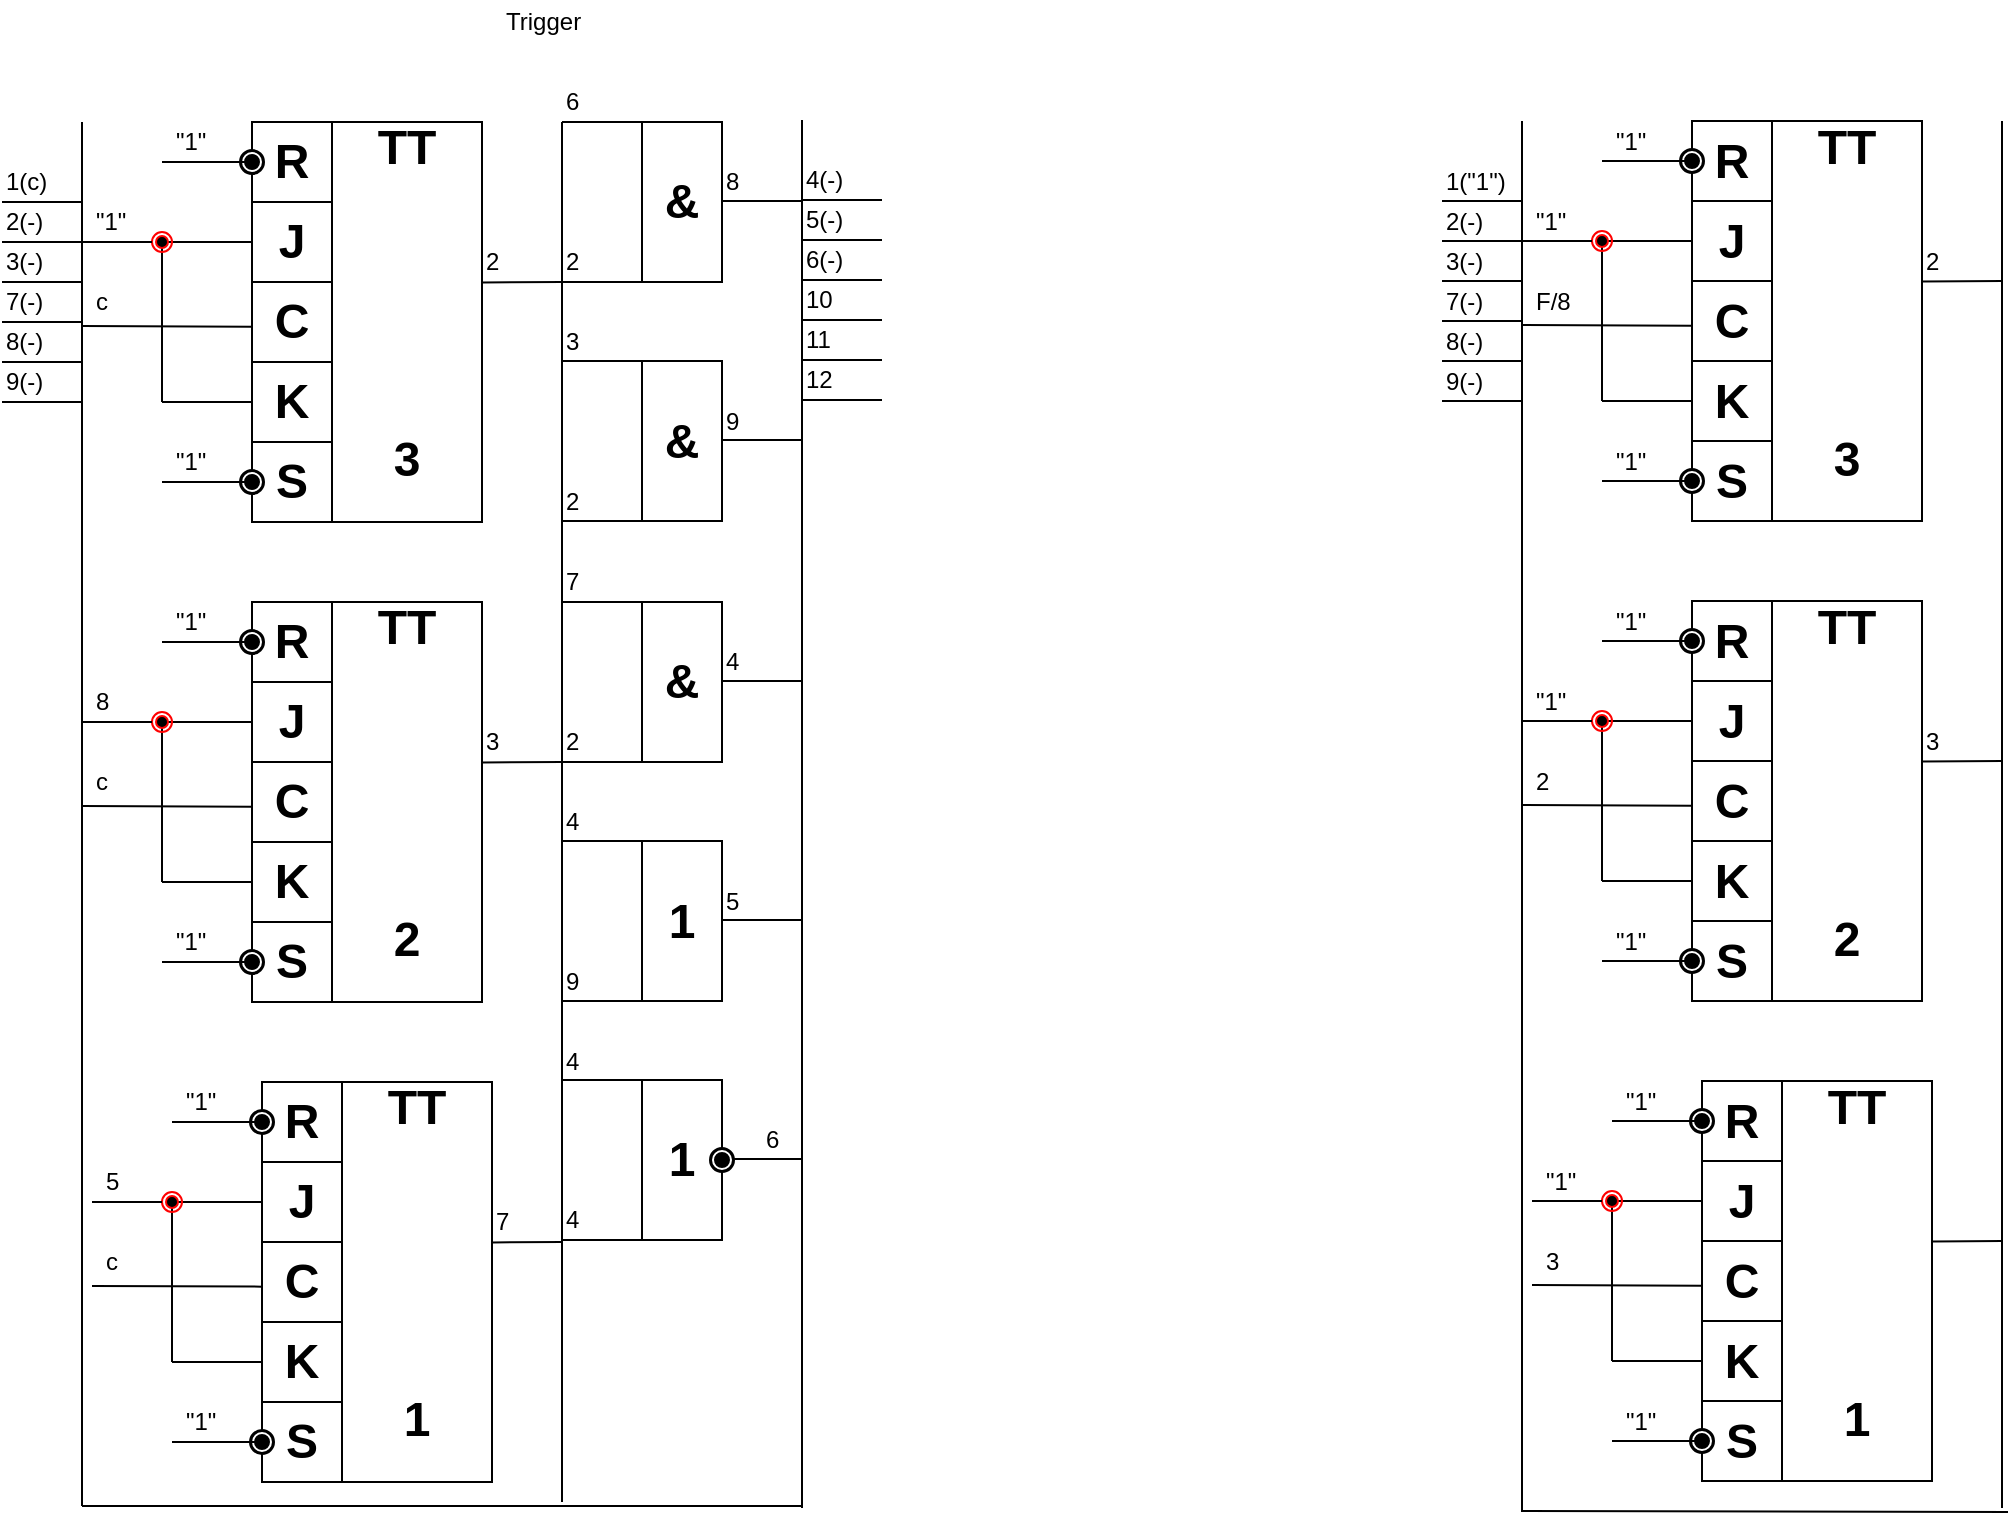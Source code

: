 <mxfile version="12.2.4" type="github" pages="1">
  <diagram name="Page-1" id="2a216829-ef6e-dabb-86c1-c78162f3ba2b">
    <mxGraphModel dx="1408" dy="1131" grid="0" gridSize="10" guides="1" tooltips="1" connect="1" arrows="1" fold="1" page="0" pageScale="1" pageWidth="850" pageHeight="1100" background="#ffffff" math="0" shadow="0">
      <root>
        <mxCell id="0"/>
        <mxCell id="1" parent="0"/>
        <mxCell id="k1dP0LPrzY52dlOJO-ra-1" value="" style="endArrow=none;html=1;" parent="1" edge="1">
          <mxGeometry width="50" height="50" relative="1" as="geometry">
            <mxPoint x="80" y="732" as="sourcePoint"/>
            <mxPoint x="80" y="40" as="targetPoint"/>
          </mxGeometry>
        </mxCell>
        <mxCell id="k1dP0LPrzY52dlOJO-ra-2" value="" style="endArrow=none;html=1;" parent="1" edge="1">
          <mxGeometry width="50" height="50" relative="1" as="geometry">
            <mxPoint x="80" y="732" as="sourcePoint"/>
            <mxPoint x="440" y="732" as="targetPoint"/>
          </mxGeometry>
        </mxCell>
        <mxCell id="k1dP0LPrzY52dlOJO-ra-4" value="" style="endArrow=none;html=1;" parent="1" edge="1">
          <mxGeometry width="50" height="50" relative="1" as="geometry">
            <mxPoint x="440" y="733" as="sourcePoint"/>
            <mxPoint x="440" y="39" as="targetPoint"/>
          </mxGeometry>
        </mxCell>
        <mxCell id="k1dP0LPrzY52dlOJO-ra-5" value="6" style="text;html=1;resizable=0;points=[];autosize=1;align=left;verticalAlign=top;spacingTop=-4;" parent="1" vertex="1">
          <mxGeometry x="320" y="20" width="20" height="20" as="geometry"/>
        </mxCell>
        <mxCell id="k1dP0LPrzY52dlOJO-ra-6" value="&lt;h1 style=&quot;line-height: 80%&quot;&gt;&amp;nbsp; &amp;nbsp; &amp;nbsp; TT&lt;/h1&gt;&lt;div&gt;&lt;br&gt;&lt;/div&gt;&lt;div&gt;&lt;br&gt;&lt;/div&gt;&lt;div&gt;&lt;br&gt;&lt;/div&gt;&lt;div&gt;&lt;br&gt;&lt;/div&gt;&lt;div&gt;&lt;br&gt;&lt;/div&gt;&lt;div&gt;&amp;nbsp;&lt;/div&gt;&lt;div&gt;&lt;br&gt;&lt;/div&gt;&lt;h1&gt;&amp;nbsp; &amp;nbsp; &amp;nbsp; 3&lt;/h1&gt;&lt;div&gt;&lt;br&gt;&lt;/div&gt;" style="rounded=0;whiteSpace=wrap;html=1;" parent="1" vertex="1">
          <mxGeometry x="165" y="40" width="115" height="200" as="geometry"/>
        </mxCell>
        <mxCell id="k1dP0LPrzY52dlOJO-ra-7" value="&lt;h1&gt;R&lt;/h1&gt;" style="rounded=0;whiteSpace=wrap;html=1;" parent="1" vertex="1">
          <mxGeometry x="165" y="40" width="40" height="40" as="geometry"/>
        </mxCell>
        <mxCell id="k1dP0LPrzY52dlOJO-ra-8" value="&lt;h1&gt;J&lt;/h1&gt;" style="rounded=0;whiteSpace=wrap;html=1;" parent="1" vertex="1">
          <mxGeometry x="165" y="80" width="40" height="40" as="geometry"/>
        </mxCell>
        <mxCell id="k1dP0LPrzY52dlOJO-ra-9" value="&lt;h1&gt;C&lt;/h1&gt;" style="rounded=0;whiteSpace=wrap;html=1;" parent="1" vertex="1">
          <mxGeometry x="165" y="120" width="40" height="40" as="geometry"/>
        </mxCell>
        <mxCell id="k1dP0LPrzY52dlOJO-ra-10" value="&lt;h1&gt;K&lt;/h1&gt;" style="rounded=0;whiteSpace=wrap;html=1;" parent="1" vertex="1">
          <mxGeometry x="165" y="160" width="40" height="40" as="geometry"/>
        </mxCell>
        <mxCell id="k1dP0LPrzY52dlOJO-ra-11" value="&lt;h1&gt;S&lt;/h1&gt;" style="rounded=0;whiteSpace=wrap;html=1;" parent="1" vertex="1">
          <mxGeometry x="165" y="200" width="40" height="40" as="geometry"/>
        </mxCell>
        <mxCell id="k1dP0LPrzY52dlOJO-ra-12" value="" style="endArrow=none;html=1;entryX=0;entryY=0.5;entryDx=0;entryDy=0;" parent="1" source="WL3TQ0erAcFO7EWSoYhy-1" target="k1dP0LPrzY52dlOJO-ra-8" edge="1">
          <mxGeometry width="50" height="50" relative="1" as="geometry">
            <mxPoint x="80" y="100" as="sourcePoint"/>
            <mxPoint x="120" y="100" as="targetPoint"/>
            <Array as="points">
              <mxPoint x="120" y="100"/>
            </Array>
          </mxGeometry>
        </mxCell>
        <mxCell id="k1dP0LPrzY52dlOJO-ra-13" value="" style="shape=mxgraph.bpmn.shape;html=1;verticalLabelPosition=bottom;labelBackgroundColor=#ffffff;verticalAlign=top;align=center;perimeter=ellipsePerimeter;outlineConnect=0;outline=end;symbol=terminate;" parent="1" vertex="1">
          <mxGeometry x="160" y="55" width="10" height="10" as="geometry"/>
        </mxCell>
        <mxCell id="k1dP0LPrzY52dlOJO-ra-14" value="" style="shape=mxgraph.bpmn.shape;html=1;verticalLabelPosition=bottom;labelBackgroundColor=#ffffff;verticalAlign=top;align=center;perimeter=ellipsePerimeter;outlineConnect=0;outline=end;symbol=terminate;" parent="1" vertex="1">
          <mxGeometry x="160" y="215" width="10" height="10" as="geometry"/>
        </mxCell>
        <mxCell id="k1dP0LPrzY52dlOJO-ra-16" value="" style="endArrow=none;html=1;" parent="1" edge="1">
          <mxGeometry width="50" height="50" relative="1" as="geometry">
            <mxPoint x="120" y="180" as="sourcePoint"/>
            <mxPoint x="120" y="100" as="targetPoint"/>
          </mxGeometry>
        </mxCell>
        <mxCell id="k1dP0LPrzY52dlOJO-ra-17" value="" style="endArrow=none;html=1;entryX=0;entryY=0.5;entryDx=0;entryDy=0;" parent="1" target="k1dP0LPrzY52dlOJO-ra-10" edge="1">
          <mxGeometry width="50" height="50" relative="1" as="geometry">
            <mxPoint x="120" y="180" as="sourcePoint"/>
            <mxPoint x="120" y="100" as="targetPoint"/>
          </mxGeometry>
        </mxCell>
        <mxCell id="k1dP0LPrzY52dlOJO-ra-18" value="" style="endArrow=none;html=1;entryX=0;entryY=0.5;entryDx=0;entryDy=0;" parent="1" edge="1">
          <mxGeometry width="50" height="50" relative="1" as="geometry">
            <mxPoint x="120" y="220" as="sourcePoint"/>
            <mxPoint x="165" y="220" as="targetPoint"/>
          </mxGeometry>
        </mxCell>
        <mxCell id="k1dP0LPrzY52dlOJO-ra-19" value="&quot;1&quot;" style="text;html=1;resizable=0;points=[];autosize=1;align=left;verticalAlign=top;spacingTop=-4;" parent="1" vertex="1">
          <mxGeometry x="125" y="200" width="30" height="20" as="geometry"/>
        </mxCell>
        <mxCell id="k1dP0LPrzY52dlOJO-ra-20" value="" style="endArrow=none;html=1;entryX=0;entryY=0.5;entryDx=0;entryDy=0;" parent="1" edge="1">
          <mxGeometry width="50" height="50" relative="1" as="geometry">
            <mxPoint x="120" y="60" as="sourcePoint"/>
            <mxPoint x="165" y="60" as="targetPoint"/>
          </mxGeometry>
        </mxCell>
        <mxCell id="k1dP0LPrzY52dlOJO-ra-21" value="&quot;1&quot;" style="text;html=1;resizable=0;points=[];autosize=1;align=left;verticalAlign=top;spacingTop=-4;" parent="1" vertex="1">
          <mxGeometry x="125" y="40" width="30" height="20" as="geometry"/>
        </mxCell>
        <mxCell id="k1dP0LPrzY52dlOJO-ra-22" value="&quot;1&quot;" style="text;html=1;resizable=0;points=[];autosize=1;align=left;verticalAlign=top;spacingTop=-4;" parent="1" vertex="1">
          <mxGeometry x="85" y="80" width="30" height="20" as="geometry"/>
        </mxCell>
        <mxCell id="k1dP0LPrzY52dlOJO-ra-23" value="" style="endArrow=none;html=1;" parent="1" edge="1">
          <mxGeometry width="50" height="50" relative="1" as="geometry">
            <mxPoint x="40" y="80" as="sourcePoint"/>
            <mxPoint x="80" y="80" as="targetPoint"/>
          </mxGeometry>
        </mxCell>
        <mxCell id="k1dP0LPrzY52dlOJO-ra-24" value="" style="endArrow=none;html=1;" parent="1" edge="1">
          <mxGeometry width="50" height="50" relative="1" as="geometry">
            <mxPoint x="40" y="100" as="sourcePoint"/>
            <mxPoint x="80" y="100" as="targetPoint"/>
          </mxGeometry>
        </mxCell>
        <mxCell id="k1dP0LPrzY52dlOJO-ra-25" value="" style="endArrow=none;html=1;" parent="1" edge="1">
          <mxGeometry width="50" height="50" relative="1" as="geometry">
            <mxPoint x="40" y="120" as="sourcePoint"/>
            <mxPoint x="80" y="120" as="targetPoint"/>
          </mxGeometry>
        </mxCell>
        <mxCell id="k1dP0LPrzY52dlOJO-ra-26" value="" style="endArrow=none;html=1;" parent="1" edge="1">
          <mxGeometry width="50" height="50" relative="1" as="geometry">
            <mxPoint x="40" y="140" as="sourcePoint"/>
            <mxPoint x="80" y="140" as="targetPoint"/>
          </mxGeometry>
        </mxCell>
        <mxCell id="k1dP0LPrzY52dlOJO-ra-27" value="" style="endArrow=none;html=1;" parent="1" edge="1">
          <mxGeometry width="50" height="50" relative="1" as="geometry">
            <mxPoint x="40" y="160" as="sourcePoint"/>
            <mxPoint x="80" y="160" as="targetPoint"/>
          </mxGeometry>
        </mxCell>
        <mxCell id="k1dP0LPrzY52dlOJO-ra-28" value="" style="endArrow=none;html=1;" parent="1" edge="1">
          <mxGeometry width="50" height="50" relative="1" as="geometry">
            <mxPoint x="40" y="180.0" as="sourcePoint"/>
            <mxPoint x="80" y="180.0" as="targetPoint"/>
          </mxGeometry>
        </mxCell>
        <mxCell id="k1dP0LPrzY52dlOJO-ra-29" value="1(c)" style="text;html=1;resizable=0;points=[];autosize=1;align=left;verticalAlign=top;spacingTop=-4;" parent="1" vertex="1">
          <mxGeometry x="40" y="60" width="40" height="20" as="geometry"/>
        </mxCell>
        <mxCell id="k1dP0LPrzY52dlOJO-ra-30" value="2(-)" style="text;html=1;resizable=0;points=[];autosize=1;align=left;verticalAlign=top;spacingTop=-4;" parent="1" vertex="1">
          <mxGeometry x="40" y="80" width="30" height="20" as="geometry"/>
        </mxCell>
        <mxCell id="k1dP0LPrzY52dlOJO-ra-31" value="3(-)" style="text;html=1;resizable=0;points=[];autosize=1;align=left;verticalAlign=top;spacingTop=-4;" parent="1" vertex="1">
          <mxGeometry x="40" y="100" width="30" height="20" as="geometry"/>
        </mxCell>
        <mxCell id="k1dP0LPrzY52dlOJO-ra-32" value="7(-)" style="text;html=1;resizable=0;points=[];autosize=1;align=left;verticalAlign=top;spacingTop=-4;" parent="1" vertex="1">
          <mxGeometry x="40" y="120" width="30" height="20" as="geometry"/>
        </mxCell>
        <mxCell id="k1dP0LPrzY52dlOJO-ra-33" value="8(-)" style="text;html=1;resizable=0;points=[];autosize=1;align=left;verticalAlign=top;spacingTop=-4;" parent="1" vertex="1">
          <mxGeometry x="40" y="140" width="30" height="20" as="geometry"/>
        </mxCell>
        <mxCell id="k1dP0LPrzY52dlOJO-ra-35" value="9(-)" style="text;html=1;resizable=0;points=[];autosize=1;align=left;verticalAlign=top;spacingTop=-4;" parent="1" vertex="1">
          <mxGeometry x="40" y="160" width="30" height="20" as="geometry"/>
        </mxCell>
        <mxCell id="k1dP0LPrzY52dlOJO-ra-36" value="" style="endArrow=none;html=1;" parent="1" edge="1">
          <mxGeometry width="50" height="50" relative="1" as="geometry">
            <mxPoint x="440" y="79" as="sourcePoint"/>
            <mxPoint x="480" y="79" as="targetPoint"/>
          </mxGeometry>
        </mxCell>
        <mxCell id="k1dP0LPrzY52dlOJO-ra-37" value="" style="endArrow=none;html=1;" parent="1" edge="1">
          <mxGeometry width="50" height="50" relative="1" as="geometry">
            <mxPoint x="440" y="99" as="sourcePoint"/>
            <mxPoint x="480" y="99" as="targetPoint"/>
          </mxGeometry>
        </mxCell>
        <mxCell id="k1dP0LPrzY52dlOJO-ra-38" value="" style="endArrow=none;html=1;" parent="1" edge="1">
          <mxGeometry width="50" height="50" relative="1" as="geometry">
            <mxPoint x="440" y="119" as="sourcePoint"/>
            <mxPoint x="480" y="119" as="targetPoint"/>
          </mxGeometry>
        </mxCell>
        <mxCell id="k1dP0LPrzY52dlOJO-ra-39" value="" style="endArrow=none;html=1;" parent="1" edge="1">
          <mxGeometry width="50" height="50" relative="1" as="geometry">
            <mxPoint x="440" y="139" as="sourcePoint"/>
            <mxPoint x="480" y="139" as="targetPoint"/>
          </mxGeometry>
        </mxCell>
        <mxCell id="k1dP0LPrzY52dlOJO-ra-40" value="" style="endArrow=none;html=1;" parent="1" edge="1">
          <mxGeometry width="50" height="50" relative="1" as="geometry">
            <mxPoint x="440" y="159" as="sourcePoint"/>
            <mxPoint x="480" y="159" as="targetPoint"/>
          </mxGeometry>
        </mxCell>
        <mxCell id="k1dP0LPrzY52dlOJO-ra-41" value="" style="endArrow=none;html=1;" parent="1" edge="1">
          <mxGeometry width="50" height="50" relative="1" as="geometry">
            <mxPoint x="440" y="179" as="sourcePoint"/>
            <mxPoint x="480" y="179" as="targetPoint"/>
          </mxGeometry>
        </mxCell>
        <mxCell id="k1dP0LPrzY52dlOJO-ra-42" value="4(-)" style="text;html=1;resizable=0;points=[];autosize=1;align=left;verticalAlign=top;spacingTop=-4;" parent="1" vertex="1">
          <mxGeometry x="440" y="59" width="30" height="20" as="geometry"/>
        </mxCell>
        <mxCell id="k1dP0LPrzY52dlOJO-ra-43" value="5(-)" style="text;html=1;resizable=0;points=[];autosize=1;align=left;verticalAlign=top;spacingTop=-4;" parent="1" vertex="1">
          <mxGeometry x="440" y="79" width="30" height="20" as="geometry"/>
        </mxCell>
        <mxCell id="k1dP0LPrzY52dlOJO-ra-44" value="6(-)" style="text;html=1;resizable=0;points=[];autosize=1;align=left;verticalAlign=top;spacingTop=-4;" parent="1" vertex="1">
          <mxGeometry x="440" y="99" width="30" height="20" as="geometry"/>
        </mxCell>
        <mxCell id="k1dP0LPrzY52dlOJO-ra-45" value="10" style="text;html=1;resizable=0;points=[];autosize=1;align=left;verticalAlign=top;spacingTop=-4;" parent="1" vertex="1">
          <mxGeometry x="440" y="119" width="30" height="20" as="geometry"/>
        </mxCell>
        <mxCell id="k1dP0LPrzY52dlOJO-ra-46" value="11" style="text;html=1;resizable=0;points=[];autosize=1;align=left;verticalAlign=top;spacingTop=-4;" parent="1" vertex="1">
          <mxGeometry x="440" y="139" width="30" height="20" as="geometry"/>
        </mxCell>
        <mxCell id="k1dP0LPrzY52dlOJO-ra-47" value="12" style="text;html=1;resizable=0;points=[];autosize=1;align=left;verticalAlign=top;spacingTop=-4;" parent="1" vertex="1">
          <mxGeometry x="440" y="159" width="30" height="20" as="geometry"/>
        </mxCell>
        <mxCell id="WL3TQ0erAcFO7EWSoYhy-1" value="" style="ellipse;html=1;shape=endState;fillColor=#000000;strokeColor=#ff0000;" parent="1" vertex="1">
          <mxGeometry x="115" y="95" width="10" height="10" as="geometry"/>
        </mxCell>
        <mxCell id="WL3TQ0erAcFO7EWSoYhy-2" value="" style="endArrow=none;html=1;entryX=0;entryY=0.5;entryDx=0;entryDy=0;" parent="1" target="WL3TQ0erAcFO7EWSoYhy-1" edge="1">
          <mxGeometry width="50" height="50" relative="1" as="geometry">
            <mxPoint x="80.0" y="100" as="sourcePoint"/>
            <mxPoint x="165" y="100" as="targetPoint"/>
            <Array as="points"/>
          </mxGeometry>
        </mxCell>
        <mxCell id="WL3TQ0erAcFO7EWSoYhy-3" value="" style="endArrow=none;html=1;entryX=0.002;entryY=0.558;entryDx=0;entryDy=0;entryPerimeter=0;" parent="1" target="k1dP0LPrzY52dlOJO-ra-9" edge="1">
          <mxGeometry width="50" height="50" relative="1" as="geometry">
            <mxPoint x="80" y="142" as="sourcePoint"/>
            <mxPoint x="150" y="110" as="targetPoint"/>
          </mxGeometry>
        </mxCell>
        <mxCell id="WL3TQ0erAcFO7EWSoYhy-4" value="c" style="text;html=1;resizable=0;points=[];autosize=1;align=left;verticalAlign=top;spacingTop=-4;" parent="1" vertex="1">
          <mxGeometry x="85" y="120" width="20" height="20" as="geometry"/>
        </mxCell>
        <mxCell id="WL3TQ0erAcFO7EWSoYhy-6" value="" style="endArrow=none;html=1;exitX=1.001;exitY=0.401;exitDx=0;exitDy=0;exitPerimeter=0;" parent="1" source="k1dP0LPrzY52dlOJO-ra-6" edge="1">
          <mxGeometry width="50" height="50" relative="1" as="geometry">
            <mxPoint x="280" y="160" as="sourcePoint"/>
            <mxPoint x="320" y="120" as="targetPoint"/>
          </mxGeometry>
        </mxCell>
        <mxCell id="WL3TQ0erAcFO7EWSoYhy-7" value="2" style="text;html=1;resizable=0;points=[];autosize=1;align=left;verticalAlign=top;spacingTop=-4;" parent="1" vertex="1">
          <mxGeometry x="280" y="100" width="20" height="20" as="geometry"/>
        </mxCell>
        <mxCell id="WL3TQ0erAcFO7EWSoYhy-8" value="" style="endArrow=none;html=1;" parent="1" edge="1">
          <mxGeometry width="50" height="50" relative="1" as="geometry">
            <mxPoint x="320" y="730" as="sourcePoint"/>
            <mxPoint x="320" y="40" as="targetPoint"/>
          </mxGeometry>
        </mxCell>
        <mxCell id="WL3TQ0erAcFO7EWSoYhy-9" value="&lt;h1 style=&quot;line-height: 80%&quot;&gt;&amp;nbsp; &amp;nbsp; &amp;nbsp; TT&lt;/h1&gt;&lt;div&gt;&lt;br&gt;&lt;/div&gt;&lt;div&gt;&lt;br&gt;&lt;/div&gt;&lt;div&gt;&lt;br&gt;&lt;/div&gt;&lt;div&gt;&lt;br&gt;&lt;/div&gt;&lt;div&gt;&lt;br&gt;&lt;/div&gt;&lt;div&gt;&lt;br&gt;&lt;/div&gt;&lt;div&gt;&lt;br&gt;&lt;/div&gt;&lt;h1&gt;&amp;nbsp; &amp;nbsp; &amp;nbsp; 2&lt;/h1&gt;&lt;div&gt;&lt;br&gt;&lt;/div&gt;" style="rounded=0;whiteSpace=wrap;html=1;" parent="1" vertex="1">
          <mxGeometry x="165" y="280" width="115" height="200" as="geometry"/>
        </mxCell>
        <mxCell id="WL3TQ0erAcFO7EWSoYhy-10" value="&lt;h1&gt;R&lt;/h1&gt;" style="rounded=0;whiteSpace=wrap;html=1;" parent="1" vertex="1">
          <mxGeometry x="165" y="280" width="40" height="40" as="geometry"/>
        </mxCell>
        <mxCell id="WL3TQ0erAcFO7EWSoYhy-11" value="&lt;h1&gt;J&lt;/h1&gt;" style="rounded=0;whiteSpace=wrap;html=1;" parent="1" vertex="1">
          <mxGeometry x="165" y="320" width="40" height="40" as="geometry"/>
        </mxCell>
        <mxCell id="WL3TQ0erAcFO7EWSoYhy-12" value="&lt;h1&gt;C&lt;/h1&gt;" style="rounded=0;whiteSpace=wrap;html=1;" parent="1" vertex="1">
          <mxGeometry x="165" y="360" width="40" height="40" as="geometry"/>
        </mxCell>
        <mxCell id="WL3TQ0erAcFO7EWSoYhy-13" value="&lt;h1&gt;K&lt;/h1&gt;" style="rounded=0;whiteSpace=wrap;html=1;" parent="1" vertex="1">
          <mxGeometry x="165" y="400" width="40" height="40" as="geometry"/>
        </mxCell>
        <mxCell id="WL3TQ0erAcFO7EWSoYhy-14" value="&lt;h1&gt;S&lt;/h1&gt;" style="rounded=0;whiteSpace=wrap;html=1;" parent="1" vertex="1">
          <mxGeometry x="165" y="440" width="40" height="40" as="geometry"/>
        </mxCell>
        <mxCell id="WL3TQ0erAcFO7EWSoYhy-15" value="" style="endArrow=none;html=1;entryX=0;entryY=0.5;entryDx=0;entryDy=0;" parent="1" source="WL3TQ0erAcFO7EWSoYhy-25" target="WL3TQ0erAcFO7EWSoYhy-11" edge="1">
          <mxGeometry width="50" height="50" relative="1" as="geometry">
            <mxPoint x="80" y="340" as="sourcePoint"/>
            <mxPoint x="120" y="340" as="targetPoint"/>
            <Array as="points">
              <mxPoint x="120" y="340"/>
            </Array>
          </mxGeometry>
        </mxCell>
        <mxCell id="WL3TQ0erAcFO7EWSoYhy-16" value="" style="shape=mxgraph.bpmn.shape;html=1;verticalLabelPosition=bottom;labelBackgroundColor=#ffffff;verticalAlign=top;align=center;perimeter=ellipsePerimeter;outlineConnect=0;outline=end;symbol=terminate;" parent="1" vertex="1">
          <mxGeometry x="160" y="295" width="10" height="10" as="geometry"/>
        </mxCell>
        <mxCell id="WL3TQ0erAcFO7EWSoYhy-17" value="" style="shape=mxgraph.bpmn.shape;html=1;verticalLabelPosition=bottom;labelBackgroundColor=#ffffff;verticalAlign=top;align=center;perimeter=ellipsePerimeter;outlineConnect=0;outline=end;symbol=terminate;" parent="1" vertex="1">
          <mxGeometry x="160" y="455" width="10" height="10" as="geometry"/>
        </mxCell>
        <mxCell id="WL3TQ0erAcFO7EWSoYhy-18" value="" style="endArrow=none;html=1;" parent="1" edge="1">
          <mxGeometry width="50" height="50" relative="1" as="geometry">
            <mxPoint x="120" y="420" as="sourcePoint"/>
            <mxPoint x="120" y="340" as="targetPoint"/>
          </mxGeometry>
        </mxCell>
        <mxCell id="WL3TQ0erAcFO7EWSoYhy-19" value="" style="endArrow=none;html=1;entryX=0;entryY=0.5;entryDx=0;entryDy=0;" parent="1" target="WL3TQ0erAcFO7EWSoYhy-13" edge="1">
          <mxGeometry width="50" height="50" relative="1" as="geometry">
            <mxPoint x="120" y="420" as="sourcePoint"/>
            <mxPoint x="120" y="340" as="targetPoint"/>
          </mxGeometry>
        </mxCell>
        <mxCell id="WL3TQ0erAcFO7EWSoYhy-20" value="" style="endArrow=none;html=1;entryX=0;entryY=0.5;entryDx=0;entryDy=0;" parent="1" edge="1">
          <mxGeometry width="50" height="50" relative="1" as="geometry">
            <mxPoint x="120" y="460" as="sourcePoint"/>
            <mxPoint x="165" y="460" as="targetPoint"/>
          </mxGeometry>
        </mxCell>
        <mxCell id="WL3TQ0erAcFO7EWSoYhy-21" value="&quot;1&quot;" style="text;html=1;resizable=0;points=[];autosize=1;align=left;verticalAlign=top;spacingTop=-4;" parent="1" vertex="1">
          <mxGeometry x="125" y="440" width="30" height="20" as="geometry"/>
        </mxCell>
        <mxCell id="WL3TQ0erAcFO7EWSoYhy-22" value="" style="endArrow=none;html=1;entryX=0;entryY=0.5;entryDx=0;entryDy=0;" parent="1" edge="1">
          <mxGeometry width="50" height="50" relative="1" as="geometry">
            <mxPoint x="120" y="300" as="sourcePoint"/>
            <mxPoint x="165" y="300" as="targetPoint"/>
          </mxGeometry>
        </mxCell>
        <mxCell id="WL3TQ0erAcFO7EWSoYhy-23" value="&quot;1&quot;" style="text;html=1;resizable=0;points=[];autosize=1;align=left;verticalAlign=top;spacingTop=-4;" parent="1" vertex="1">
          <mxGeometry x="125" y="280" width="30" height="20" as="geometry"/>
        </mxCell>
        <mxCell id="WL3TQ0erAcFO7EWSoYhy-24" value="8" style="text;html=1;resizable=0;points=[];autosize=1;align=left;verticalAlign=top;spacingTop=-4;" parent="1" vertex="1">
          <mxGeometry x="85" y="320" width="20" height="20" as="geometry"/>
        </mxCell>
        <mxCell id="WL3TQ0erAcFO7EWSoYhy-25" value="" style="ellipse;html=1;shape=endState;fillColor=#000000;strokeColor=#ff0000;" parent="1" vertex="1">
          <mxGeometry x="115" y="335" width="10" height="10" as="geometry"/>
        </mxCell>
        <mxCell id="WL3TQ0erAcFO7EWSoYhy-26" value="" style="endArrow=none;html=1;entryX=0;entryY=0.5;entryDx=0;entryDy=0;" parent="1" target="WL3TQ0erAcFO7EWSoYhy-25" edge="1">
          <mxGeometry width="50" height="50" relative="1" as="geometry">
            <mxPoint x="80" y="340" as="sourcePoint"/>
            <mxPoint x="165" y="340" as="targetPoint"/>
            <Array as="points"/>
          </mxGeometry>
        </mxCell>
        <mxCell id="WL3TQ0erAcFO7EWSoYhy-27" value="" style="endArrow=none;html=1;entryX=0.002;entryY=0.558;entryDx=0;entryDy=0;entryPerimeter=0;" parent="1" target="WL3TQ0erAcFO7EWSoYhy-12" edge="1">
          <mxGeometry width="50" height="50" relative="1" as="geometry">
            <mxPoint x="80" y="382" as="sourcePoint"/>
            <mxPoint x="150" y="350" as="targetPoint"/>
          </mxGeometry>
        </mxCell>
        <mxCell id="WL3TQ0erAcFO7EWSoYhy-28" value="c" style="text;html=1;resizable=0;points=[];autosize=1;align=left;verticalAlign=top;spacingTop=-4;" parent="1" vertex="1">
          <mxGeometry x="85" y="360" width="20" height="20" as="geometry"/>
        </mxCell>
        <mxCell id="WL3TQ0erAcFO7EWSoYhy-29" value="" style="endArrow=none;html=1;exitX=1.001;exitY=0.401;exitDx=0;exitDy=0;exitPerimeter=0;" parent="1" source="WL3TQ0erAcFO7EWSoYhy-9" edge="1">
          <mxGeometry width="50" height="50" relative="1" as="geometry">
            <mxPoint x="280" y="400" as="sourcePoint"/>
            <mxPoint x="320" y="360" as="targetPoint"/>
          </mxGeometry>
        </mxCell>
        <mxCell id="WL3TQ0erAcFO7EWSoYhy-30" value="3" style="text;html=1;resizable=0;points=[];autosize=1;align=left;verticalAlign=top;spacingTop=-4;" parent="1" vertex="1">
          <mxGeometry x="280" y="340" width="20" height="20" as="geometry"/>
        </mxCell>
        <mxCell id="WL3TQ0erAcFO7EWSoYhy-31" value="&lt;h1 style=&quot;line-height: 80%&quot;&gt;&amp;nbsp; &amp;nbsp; &amp;nbsp; TT&lt;/h1&gt;&lt;div&gt;&lt;br&gt;&lt;/div&gt;&lt;div&gt;&lt;br&gt;&lt;/div&gt;&lt;div&gt;&lt;br&gt;&lt;/div&gt;&lt;div&gt;&lt;br&gt;&lt;/div&gt;&lt;div&gt;&lt;br&gt;&lt;/div&gt;&lt;div&gt;&lt;br&gt;&lt;/div&gt;&lt;div&gt;&lt;br&gt;&lt;/div&gt;&lt;h1&gt;&amp;nbsp; &amp;nbsp; &amp;nbsp; 1&lt;/h1&gt;&lt;div&gt;&lt;br&gt;&lt;/div&gt;" style="rounded=0;whiteSpace=wrap;html=1;" parent="1" vertex="1">
          <mxGeometry x="170" y="520" width="115" height="200" as="geometry"/>
        </mxCell>
        <mxCell id="WL3TQ0erAcFO7EWSoYhy-32" value="&lt;h1&gt;R&lt;/h1&gt;" style="rounded=0;whiteSpace=wrap;html=1;" parent="1" vertex="1">
          <mxGeometry x="170" y="520" width="40" height="40" as="geometry"/>
        </mxCell>
        <mxCell id="WL3TQ0erAcFO7EWSoYhy-33" value="&lt;h1&gt;J&lt;/h1&gt;" style="rounded=0;whiteSpace=wrap;html=1;" parent="1" vertex="1">
          <mxGeometry x="170" y="560" width="40" height="40" as="geometry"/>
        </mxCell>
        <mxCell id="WL3TQ0erAcFO7EWSoYhy-34" value="&lt;h1&gt;C&lt;/h1&gt;" style="rounded=0;whiteSpace=wrap;html=1;" parent="1" vertex="1">
          <mxGeometry x="170" y="600" width="40" height="40" as="geometry"/>
        </mxCell>
        <mxCell id="WL3TQ0erAcFO7EWSoYhy-35" value="&lt;h1&gt;K&lt;/h1&gt;" style="rounded=0;whiteSpace=wrap;html=1;" parent="1" vertex="1">
          <mxGeometry x="170" y="640" width="40" height="40" as="geometry"/>
        </mxCell>
        <mxCell id="WL3TQ0erAcFO7EWSoYhy-36" value="&lt;h1&gt;S&lt;/h1&gt;" style="rounded=0;whiteSpace=wrap;html=1;" parent="1" vertex="1">
          <mxGeometry x="170" y="680" width="40" height="40" as="geometry"/>
        </mxCell>
        <mxCell id="WL3TQ0erAcFO7EWSoYhy-37" value="" style="endArrow=none;html=1;entryX=0;entryY=0.5;entryDx=0;entryDy=0;" parent="1" source="WL3TQ0erAcFO7EWSoYhy-47" target="WL3TQ0erAcFO7EWSoYhy-33" edge="1">
          <mxGeometry width="50" height="50" relative="1" as="geometry">
            <mxPoint x="85" y="580" as="sourcePoint"/>
            <mxPoint x="125" y="580" as="targetPoint"/>
            <Array as="points">
              <mxPoint x="125" y="580"/>
            </Array>
          </mxGeometry>
        </mxCell>
        <mxCell id="WL3TQ0erAcFO7EWSoYhy-38" value="" style="shape=mxgraph.bpmn.shape;html=1;verticalLabelPosition=bottom;labelBackgroundColor=#ffffff;verticalAlign=top;align=center;perimeter=ellipsePerimeter;outlineConnect=0;outline=end;symbol=terminate;" parent="1" vertex="1">
          <mxGeometry x="165" y="535" width="10" height="10" as="geometry"/>
        </mxCell>
        <mxCell id="WL3TQ0erAcFO7EWSoYhy-39" value="" style="shape=mxgraph.bpmn.shape;html=1;verticalLabelPosition=bottom;labelBackgroundColor=#ffffff;verticalAlign=top;align=center;perimeter=ellipsePerimeter;outlineConnect=0;outline=end;symbol=terminate;" parent="1" vertex="1">
          <mxGeometry x="165" y="695" width="10" height="10" as="geometry"/>
        </mxCell>
        <mxCell id="WL3TQ0erAcFO7EWSoYhy-40" value="" style="endArrow=none;html=1;" parent="1" edge="1">
          <mxGeometry width="50" height="50" relative="1" as="geometry">
            <mxPoint x="125" y="660" as="sourcePoint"/>
            <mxPoint x="125" y="580" as="targetPoint"/>
          </mxGeometry>
        </mxCell>
        <mxCell id="WL3TQ0erAcFO7EWSoYhy-41" value="" style="endArrow=none;html=1;entryX=0;entryY=0.5;entryDx=0;entryDy=0;" parent="1" target="WL3TQ0erAcFO7EWSoYhy-35" edge="1">
          <mxGeometry width="50" height="50" relative="1" as="geometry">
            <mxPoint x="125" y="660" as="sourcePoint"/>
            <mxPoint x="125" y="580" as="targetPoint"/>
          </mxGeometry>
        </mxCell>
        <mxCell id="WL3TQ0erAcFO7EWSoYhy-42" value="" style="endArrow=none;html=1;entryX=0;entryY=0.5;entryDx=0;entryDy=0;" parent="1" edge="1">
          <mxGeometry width="50" height="50" relative="1" as="geometry">
            <mxPoint x="125" y="700" as="sourcePoint"/>
            <mxPoint x="170" y="700" as="targetPoint"/>
          </mxGeometry>
        </mxCell>
        <mxCell id="WL3TQ0erAcFO7EWSoYhy-43" value="&quot;1&quot;" style="text;html=1;resizable=0;points=[];autosize=1;align=left;verticalAlign=top;spacingTop=-4;" parent="1" vertex="1">
          <mxGeometry x="130" y="680" width="30" height="20" as="geometry"/>
        </mxCell>
        <mxCell id="WL3TQ0erAcFO7EWSoYhy-44" value="" style="endArrow=none;html=1;entryX=0;entryY=0.5;entryDx=0;entryDy=0;" parent="1" edge="1">
          <mxGeometry width="50" height="50" relative="1" as="geometry">
            <mxPoint x="125" y="540" as="sourcePoint"/>
            <mxPoint x="170" y="540" as="targetPoint"/>
          </mxGeometry>
        </mxCell>
        <mxCell id="WL3TQ0erAcFO7EWSoYhy-45" value="&quot;1&quot;" style="text;html=1;resizable=0;points=[];autosize=1;align=left;verticalAlign=top;spacingTop=-4;" parent="1" vertex="1">
          <mxGeometry x="130" y="520" width="30" height="20" as="geometry"/>
        </mxCell>
        <mxCell id="WL3TQ0erAcFO7EWSoYhy-46" value="5" style="text;html=1;resizable=0;points=[];autosize=1;align=left;verticalAlign=top;spacingTop=-4;" parent="1" vertex="1">
          <mxGeometry x="90" y="560" width="20" height="20" as="geometry"/>
        </mxCell>
        <mxCell id="WL3TQ0erAcFO7EWSoYhy-47" value="" style="ellipse;html=1;shape=endState;fillColor=#000000;strokeColor=#ff0000;" parent="1" vertex="1">
          <mxGeometry x="120" y="575" width="10" height="10" as="geometry"/>
        </mxCell>
        <mxCell id="WL3TQ0erAcFO7EWSoYhy-48" value="" style="endArrow=none;html=1;entryX=0;entryY=0.5;entryDx=0;entryDy=0;" parent="1" target="WL3TQ0erAcFO7EWSoYhy-47" edge="1">
          <mxGeometry width="50" height="50" relative="1" as="geometry">
            <mxPoint x="85" y="580" as="sourcePoint"/>
            <mxPoint x="170" y="580" as="targetPoint"/>
            <Array as="points"/>
          </mxGeometry>
        </mxCell>
        <mxCell id="WL3TQ0erAcFO7EWSoYhy-49" value="" style="endArrow=none;html=1;entryX=0.002;entryY=0.558;entryDx=0;entryDy=0;entryPerimeter=0;" parent="1" target="WL3TQ0erAcFO7EWSoYhy-34" edge="1">
          <mxGeometry width="50" height="50" relative="1" as="geometry">
            <mxPoint x="85" y="622" as="sourcePoint"/>
            <mxPoint x="155" y="590" as="targetPoint"/>
          </mxGeometry>
        </mxCell>
        <mxCell id="WL3TQ0erAcFO7EWSoYhy-50" value="c" style="text;html=1;resizable=0;points=[];autosize=1;align=left;verticalAlign=top;spacingTop=-4;" parent="1" vertex="1">
          <mxGeometry x="90" y="600" width="20" height="20" as="geometry"/>
        </mxCell>
        <mxCell id="WL3TQ0erAcFO7EWSoYhy-51" value="" style="endArrow=none;html=1;exitX=1.001;exitY=0.401;exitDx=0;exitDy=0;exitPerimeter=0;" parent="1" source="WL3TQ0erAcFO7EWSoYhy-31" edge="1">
          <mxGeometry width="50" height="50" relative="1" as="geometry">
            <mxPoint x="285" y="640" as="sourcePoint"/>
            <mxPoint x="320" y="600" as="targetPoint"/>
          </mxGeometry>
        </mxCell>
        <mxCell id="WL3TQ0erAcFO7EWSoYhy-52" value="7" style="text;html=1;resizable=0;points=[];autosize=1;align=left;verticalAlign=top;spacingTop=-4;" parent="1" vertex="1">
          <mxGeometry x="285" y="580" width="20" height="20" as="geometry"/>
        </mxCell>
        <mxCell id="WL3TQ0erAcFO7EWSoYhy-54" value="&lt;h1&gt;&amp;amp;&lt;/h1&gt;" style="rounded=0;whiteSpace=wrap;html=1;" parent="1" vertex="1">
          <mxGeometry x="360" y="40" width="40" height="80" as="geometry"/>
        </mxCell>
        <mxCell id="WL3TQ0erAcFO7EWSoYhy-55" value="" style="endArrow=none;html=1;entryX=0;entryY=0;entryDx=0;entryDy=0;entryPerimeter=0;" parent="1" target="WL3TQ0erAcFO7EWSoYhy-54" edge="1">
          <mxGeometry width="50" height="50" relative="1" as="geometry">
            <mxPoint x="320" y="40" as="sourcePoint"/>
            <mxPoint x="370" y="10" as="targetPoint"/>
          </mxGeometry>
        </mxCell>
        <mxCell id="WL3TQ0erAcFO7EWSoYhy-56" value="" style="endArrow=none;html=1;entryX=0;entryY=0;entryDx=0;entryDy=0;entryPerimeter=0;" parent="1" edge="1">
          <mxGeometry width="50" height="50" relative="1" as="geometry">
            <mxPoint x="320" y="120" as="sourcePoint"/>
            <mxPoint x="360" y="120" as="targetPoint"/>
          </mxGeometry>
        </mxCell>
        <mxCell id="WL3TQ0erAcFO7EWSoYhy-57" value="2" style="text;html=1;resizable=0;points=[];autosize=1;align=left;verticalAlign=top;spacingTop=-4;" parent="1" vertex="1">
          <mxGeometry x="320" y="100" width="20" height="20" as="geometry"/>
        </mxCell>
        <mxCell id="WL3TQ0erAcFO7EWSoYhy-59" value="" style="endArrow=none;html=1;entryX=0;entryY=0;entryDx=0;entryDy=0;entryPerimeter=0;" parent="1" edge="1">
          <mxGeometry width="50" height="50" relative="1" as="geometry">
            <mxPoint x="400" y="79.5" as="sourcePoint"/>
            <mxPoint x="440" y="79.5" as="targetPoint"/>
          </mxGeometry>
        </mxCell>
        <mxCell id="WL3TQ0erAcFO7EWSoYhy-60" value="8" style="text;html=1;resizable=0;points=[];autosize=1;align=left;verticalAlign=top;spacingTop=-4;" parent="1" vertex="1">
          <mxGeometry x="400" y="60" width="20" height="20" as="geometry"/>
        </mxCell>
        <mxCell id="WL3TQ0erAcFO7EWSoYhy-61" value="&lt;h1&gt;&amp;amp;&lt;/h1&gt;" style="rounded=0;whiteSpace=wrap;html=1;" parent="1" vertex="1">
          <mxGeometry x="360" y="159.5" width="40" height="80" as="geometry"/>
        </mxCell>
        <mxCell id="WL3TQ0erAcFO7EWSoYhy-62" value="" style="endArrow=none;html=1;entryX=0;entryY=0;entryDx=0;entryDy=0;entryPerimeter=0;" parent="1" target="WL3TQ0erAcFO7EWSoYhy-61" edge="1">
          <mxGeometry width="50" height="50" relative="1" as="geometry">
            <mxPoint x="320" y="159.5" as="sourcePoint"/>
            <mxPoint x="370" y="129.5" as="targetPoint"/>
          </mxGeometry>
        </mxCell>
        <mxCell id="WL3TQ0erAcFO7EWSoYhy-63" value="" style="endArrow=none;html=1;entryX=0;entryY=0;entryDx=0;entryDy=0;entryPerimeter=0;" parent="1" edge="1">
          <mxGeometry width="50" height="50" relative="1" as="geometry">
            <mxPoint x="320" y="239.5" as="sourcePoint"/>
            <mxPoint x="360" y="239.5" as="targetPoint"/>
          </mxGeometry>
        </mxCell>
        <mxCell id="WL3TQ0erAcFO7EWSoYhy-64" value="2" style="text;html=1;resizable=0;points=[];autosize=1;align=left;verticalAlign=top;spacingTop=-4;" parent="1" vertex="1">
          <mxGeometry x="320" y="219.5" width="20" height="20" as="geometry"/>
        </mxCell>
        <mxCell id="WL3TQ0erAcFO7EWSoYhy-65" value="" style="endArrow=none;html=1;entryX=0;entryY=0;entryDx=0;entryDy=0;entryPerimeter=0;" parent="1" edge="1">
          <mxGeometry width="50" height="50" relative="1" as="geometry">
            <mxPoint x="400" y="199" as="sourcePoint"/>
            <mxPoint x="440" y="199" as="targetPoint"/>
          </mxGeometry>
        </mxCell>
        <mxCell id="WL3TQ0erAcFO7EWSoYhy-66" value="9" style="text;html=1;resizable=0;points=[];autosize=1;align=left;verticalAlign=top;spacingTop=-4;" parent="1" vertex="1">
          <mxGeometry x="400" y="179.5" width="20" height="20" as="geometry"/>
        </mxCell>
        <mxCell id="WL3TQ0erAcFO7EWSoYhy-67" value="&lt;h1&gt;&amp;amp;&lt;/h1&gt;" style="rounded=0;whiteSpace=wrap;html=1;" parent="1" vertex="1">
          <mxGeometry x="360" y="280" width="40" height="80" as="geometry"/>
        </mxCell>
        <mxCell id="WL3TQ0erAcFO7EWSoYhy-68" value="" style="endArrow=none;html=1;entryX=0;entryY=0;entryDx=0;entryDy=0;entryPerimeter=0;" parent="1" target="WL3TQ0erAcFO7EWSoYhy-67" edge="1">
          <mxGeometry width="50" height="50" relative="1" as="geometry">
            <mxPoint x="320" y="280" as="sourcePoint"/>
            <mxPoint x="370" y="250" as="targetPoint"/>
          </mxGeometry>
        </mxCell>
        <mxCell id="WL3TQ0erAcFO7EWSoYhy-69" value="" style="endArrow=none;html=1;entryX=0;entryY=0;entryDx=0;entryDy=0;entryPerimeter=0;" parent="1" edge="1">
          <mxGeometry width="50" height="50" relative="1" as="geometry">
            <mxPoint x="320" y="360" as="sourcePoint"/>
            <mxPoint x="360" y="360" as="targetPoint"/>
          </mxGeometry>
        </mxCell>
        <mxCell id="WL3TQ0erAcFO7EWSoYhy-70" value="2" style="text;html=1;resizable=0;points=[];autosize=1;align=left;verticalAlign=top;spacingTop=-4;" parent="1" vertex="1">
          <mxGeometry x="320" y="340" width="20" height="20" as="geometry"/>
        </mxCell>
        <mxCell id="WL3TQ0erAcFO7EWSoYhy-71" value="" style="endArrow=none;html=1;entryX=0;entryY=0;entryDx=0;entryDy=0;entryPerimeter=0;" parent="1" edge="1">
          <mxGeometry width="50" height="50" relative="1" as="geometry">
            <mxPoint x="400" y="319.5" as="sourcePoint"/>
            <mxPoint x="440" y="319.5" as="targetPoint"/>
          </mxGeometry>
        </mxCell>
        <mxCell id="WL3TQ0erAcFO7EWSoYhy-72" value="4" style="text;html=1;resizable=0;points=[];autosize=1;align=left;verticalAlign=top;spacingTop=-4;" parent="1" vertex="1">
          <mxGeometry x="400" y="300" width="20" height="20" as="geometry"/>
        </mxCell>
        <mxCell id="WL3TQ0erAcFO7EWSoYhy-73" value="3" style="text;html=1;resizable=0;points=[];autosize=1;align=left;verticalAlign=top;spacingTop=-4;" parent="1" vertex="1">
          <mxGeometry x="320" y="140" width="20" height="20" as="geometry"/>
        </mxCell>
        <mxCell id="WL3TQ0erAcFO7EWSoYhy-74" value="7" style="text;html=1;resizable=0;points=[];autosize=1;align=left;verticalAlign=top;spacingTop=-4;" parent="1" vertex="1">
          <mxGeometry x="320" y="260" width="20" height="20" as="geometry"/>
        </mxCell>
        <mxCell id="WL3TQ0erAcFO7EWSoYhy-75" value="&lt;h1&gt;1&lt;/h1&gt;" style="rounded=0;whiteSpace=wrap;html=1;" parent="1" vertex="1">
          <mxGeometry x="360" y="399.5" width="40" height="80" as="geometry"/>
        </mxCell>
        <mxCell id="WL3TQ0erAcFO7EWSoYhy-76" value="" style="endArrow=none;html=1;entryX=0;entryY=0;entryDx=0;entryDy=0;entryPerimeter=0;" parent="1" target="WL3TQ0erAcFO7EWSoYhy-75" edge="1">
          <mxGeometry width="50" height="50" relative="1" as="geometry">
            <mxPoint x="320" y="399.5" as="sourcePoint"/>
            <mxPoint x="370" y="369.5" as="targetPoint"/>
          </mxGeometry>
        </mxCell>
        <mxCell id="WL3TQ0erAcFO7EWSoYhy-77" value="" style="endArrow=none;html=1;entryX=0;entryY=0;entryDx=0;entryDy=0;entryPerimeter=0;" parent="1" edge="1">
          <mxGeometry width="50" height="50" relative="1" as="geometry">
            <mxPoint x="320" y="479.5" as="sourcePoint"/>
            <mxPoint x="360" y="479.5" as="targetPoint"/>
          </mxGeometry>
        </mxCell>
        <mxCell id="WL3TQ0erAcFO7EWSoYhy-78" value="9" style="text;html=1;resizable=0;points=[];autosize=1;align=left;verticalAlign=top;spacingTop=-4;" parent="1" vertex="1">
          <mxGeometry x="320" y="459.5" width="20" height="20" as="geometry"/>
        </mxCell>
        <mxCell id="WL3TQ0erAcFO7EWSoYhy-79" value="" style="endArrow=none;html=1;entryX=0;entryY=0;entryDx=0;entryDy=0;entryPerimeter=0;" parent="1" edge="1">
          <mxGeometry width="50" height="50" relative="1" as="geometry">
            <mxPoint x="400" y="439" as="sourcePoint"/>
            <mxPoint x="440" y="439" as="targetPoint"/>
          </mxGeometry>
        </mxCell>
        <mxCell id="WL3TQ0erAcFO7EWSoYhy-80" value="5" style="text;html=1;resizable=0;points=[];autosize=1;align=left;verticalAlign=top;spacingTop=-4;" parent="1" vertex="1">
          <mxGeometry x="400" y="419.5" width="20" height="20" as="geometry"/>
        </mxCell>
        <mxCell id="WL3TQ0erAcFO7EWSoYhy-81" value="4" style="text;html=1;resizable=0;points=[];autosize=1;align=left;verticalAlign=top;spacingTop=-4;" parent="1" vertex="1">
          <mxGeometry x="320" y="380" width="20" height="20" as="geometry"/>
        </mxCell>
        <mxCell id="WL3TQ0erAcFO7EWSoYhy-82" value="&lt;h1&gt;1&lt;/h1&gt;" style="rounded=0;whiteSpace=wrap;html=1;" parent="1" vertex="1">
          <mxGeometry x="360" y="519" width="40" height="80" as="geometry"/>
        </mxCell>
        <mxCell id="WL3TQ0erAcFO7EWSoYhy-83" value="" style="endArrow=none;html=1;entryX=0;entryY=0;entryDx=0;entryDy=0;entryPerimeter=0;" parent="1" target="WL3TQ0erAcFO7EWSoYhy-82" edge="1">
          <mxGeometry width="50" height="50" relative="1" as="geometry">
            <mxPoint x="320" y="519.0" as="sourcePoint"/>
            <mxPoint x="370" y="489" as="targetPoint"/>
          </mxGeometry>
        </mxCell>
        <mxCell id="WL3TQ0erAcFO7EWSoYhy-84" value="" style="endArrow=none;html=1;entryX=0;entryY=0;entryDx=0;entryDy=0;entryPerimeter=0;" parent="1" edge="1">
          <mxGeometry width="50" height="50" relative="1" as="geometry">
            <mxPoint x="320" y="599.0" as="sourcePoint"/>
            <mxPoint x="360" y="599.0" as="targetPoint"/>
          </mxGeometry>
        </mxCell>
        <mxCell id="WL3TQ0erAcFO7EWSoYhy-85" value="4" style="text;html=1;resizable=0;points=[];autosize=1;align=left;verticalAlign=top;spacingTop=-4;" parent="1" vertex="1">
          <mxGeometry x="320" y="579" width="20" height="20" as="geometry"/>
        </mxCell>
        <mxCell id="WL3TQ0erAcFO7EWSoYhy-86" value="" style="endArrow=none;html=1;entryX=0;entryY=0;entryDx=0;entryDy=0;entryPerimeter=0;" parent="1" edge="1">
          <mxGeometry width="50" height="50" relative="1" as="geometry">
            <mxPoint x="400" y="558.5" as="sourcePoint"/>
            <mxPoint x="440" y="558.5" as="targetPoint"/>
          </mxGeometry>
        </mxCell>
        <mxCell id="WL3TQ0erAcFO7EWSoYhy-87" value="6" style="text;html=1;resizable=0;points=[];autosize=1;align=left;verticalAlign=top;spacingTop=-4;" parent="1" vertex="1">
          <mxGeometry x="420" y="539" width="20" height="20" as="geometry"/>
        </mxCell>
        <mxCell id="WL3TQ0erAcFO7EWSoYhy-88" value="4" style="text;html=1;resizable=0;points=[];autosize=1;align=left;verticalAlign=top;spacingTop=-4;" parent="1" vertex="1">
          <mxGeometry x="320" y="499.5" width="20" height="20" as="geometry"/>
        </mxCell>
        <mxCell id="WL3TQ0erAcFO7EWSoYhy-89" value="" style="shape=mxgraph.bpmn.shape;html=1;verticalLabelPosition=bottom;labelBackgroundColor=#ffffff;verticalAlign=top;align=center;perimeter=ellipsePerimeter;outlineConnect=0;outline=end;symbol=terminate;" parent="1" vertex="1">
          <mxGeometry x="395" y="554" width="10" height="10" as="geometry"/>
        </mxCell>
        <mxCell id="WL3TQ0erAcFO7EWSoYhy-90" value="Trigger" style="text;html=1;resizable=0;points=[];autosize=1;align=left;verticalAlign=top;spacingTop=-4;" parent="1" vertex="1">
          <mxGeometry x="290" y="-20.5" width="50" height="20" as="geometry"/>
        </mxCell>
        <mxCell id="WL3TQ0erAcFO7EWSoYhy-91" value="" style="endArrow=none;html=1;" parent="1" edge="1">
          <mxGeometry width="50" height="50" relative="1" as="geometry">
            <mxPoint x="800" y="735" as="sourcePoint"/>
            <mxPoint x="800" y="39.5" as="targetPoint"/>
          </mxGeometry>
        </mxCell>
        <mxCell id="WL3TQ0erAcFO7EWSoYhy-92" value="" style="endArrow=none;html=1;" parent="1" edge="1">
          <mxGeometry width="50" height="50" relative="1" as="geometry">
            <mxPoint x="800" y="734.5" as="sourcePoint"/>
            <mxPoint x="1043" y="735" as="targetPoint"/>
          </mxGeometry>
        </mxCell>
        <mxCell id="WL3TQ0erAcFO7EWSoYhy-95" value="&lt;h1 style=&quot;line-height: 80%&quot;&gt;&amp;nbsp; &amp;nbsp; &amp;nbsp; TT&lt;/h1&gt;&lt;div&gt;&lt;br&gt;&lt;/div&gt;&lt;div&gt;&lt;br&gt;&lt;/div&gt;&lt;div&gt;&lt;br&gt;&lt;/div&gt;&lt;div&gt;&lt;br&gt;&lt;/div&gt;&lt;div&gt;&lt;br&gt;&lt;/div&gt;&lt;div&gt;&amp;nbsp;&lt;/div&gt;&lt;div&gt;&lt;br&gt;&lt;/div&gt;&lt;h1&gt;&amp;nbsp; &amp;nbsp; &amp;nbsp; 3&lt;/h1&gt;&lt;div&gt;&lt;br&gt;&lt;/div&gt;" style="rounded=0;whiteSpace=wrap;html=1;" parent="1" vertex="1">
          <mxGeometry x="885" y="39.5" width="115" height="200" as="geometry"/>
        </mxCell>
        <mxCell id="WL3TQ0erAcFO7EWSoYhy-96" value="&lt;h1&gt;R&lt;/h1&gt;" style="rounded=0;whiteSpace=wrap;html=1;" parent="1" vertex="1">
          <mxGeometry x="885" y="39.5" width="40" height="40" as="geometry"/>
        </mxCell>
        <mxCell id="WL3TQ0erAcFO7EWSoYhy-97" value="&lt;h1&gt;J&lt;/h1&gt;" style="rounded=0;whiteSpace=wrap;html=1;" parent="1" vertex="1">
          <mxGeometry x="885" y="79.5" width="40" height="40" as="geometry"/>
        </mxCell>
        <mxCell id="WL3TQ0erAcFO7EWSoYhy-98" value="&lt;h1&gt;C&lt;/h1&gt;" style="rounded=0;whiteSpace=wrap;html=1;" parent="1" vertex="1">
          <mxGeometry x="885" y="119.5" width="40" height="40" as="geometry"/>
        </mxCell>
        <mxCell id="WL3TQ0erAcFO7EWSoYhy-99" value="&lt;h1&gt;K&lt;/h1&gt;" style="rounded=0;whiteSpace=wrap;html=1;" parent="1" vertex="1">
          <mxGeometry x="885" y="159.5" width="40" height="40" as="geometry"/>
        </mxCell>
        <mxCell id="WL3TQ0erAcFO7EWSoYhy-100" value="&lt;h1&gt;S&lt;/h1&gt;" style="rounded=0;whiteSpace=wrap;html=1;" parent="1" vertex="1">
          <mxGeometry x="885" y="199.5" width="40" height="40" as="geometry"/>
        </mxCell>
        <mxCell id="WL3TQ0erAcFO7EWSoYhy-101" value="" style="endArrow=none;html=1;entryX=0;entryY=0.5;entryDx=0;entryDy=0;" parent="1" source="WL3TQ0erAcFO7EWSoYhy-135" target="WL3TQ0erAcFO7EWSoYhy-97" edge="1">
          <mxGeometry width="50" height="50" relative="1" as="geometry">
            <mxPoint x="800" y="99.5" as="sourcePoint"/>
            <mxPoint x="840" y="99.5" as="targetPoint"/>
            <Array as="points">
              <mxPoint x="840" y="99.5"/>
            </Array>
          </mxGeometry>
        </mxCell>
        <mxCell id="WL3TQ0erAcFO7EWSoYhy-102" value="" style="shape=mxgraph.bpmn.shape;html=1;verticalLabelPosition=bottom;labelBackgroundColor=#ffffff;verticalAlign=top;align=center;perimeter=ellipsePerimeter;outlineConnect=0;outline=end;symbol=terminate;" parent="1" vertex="1">
          <mxGeometry x="880" y="54.5" width="10" height="10" as="geometry"/>
        </mxCell>
        <mxCell id="WL3TQ0erAcFO7EWSoYhy-103" value="" style="shape=mxgraph.bpmn.shape;html=1;verticalLabelPosition=bottom;labelBackgroundColor=#ffffff;verticalAlign=top;align=center;perimeter=ellipsePerimeter;outlineConnect=0;outline=end;symbol=terminate;" parent="1" vertex="1">
          <mxGeometry x="880" y="214.5" width="10" height="10" as="geometry"/>
        </mxCell>
        <mxCell id="WL3TQ0erAcFO7EWSoYhy-104" value="" style="endArrow=none;html=1;" parent="1" edge="1">
          <mxGeometry width="50" height="50" relative="1" as="geometry">
            <mxPoint x="840" y="179.5" as="sourcePoint"/>
            <mxPoint x="840" y="99.5" as="targetPoint"/>
          </mxGeometry>
        </mxCell>
        <mxCell id="WL3TQ0erAcFO7EWSoYhy-105" value="" style="endArrow=none;html=1;entryX=0;entryY=0.5;entryDx=0;entryDy=0;" parent="1" target="WL3TQ0erAcFO7EWSoYhy-99" edge="1">
          <mxGeometry width="50" height="50" relative="1" as="geometry">
            <mxPoint x="840" y="179.5" as="sourcePoint"/>
            <mxPoint x="840" y="99.5" as="targetPoint"/>
          </mxGeometry>
        </mxCell>
        <mxCell id="WL3TQ0erAcFO7EWSoYhy-106" value="" style="endArrow=none;html=1;entryX=0;entryY=0.5;entryDx=0;entryDy=0;" parent="1" edge="1">
          <mxGeometry width="50" height="50" relative="1" as="geometry">
            <mxPoint x="840" y="219.5" as="sourcePoint"/>
            <mxPoint x="885" y="219.5" as="targetPoint"/>
          </mxGeometry>
        </mxCell>
        <mxCell id="WL3TQ0erAcFO7EWSoYhy-107" value="&quot;1&quot;" style="text;html=1;resizable=0;points=[];autosize=1;align=left;verticalAlign=top;spacingTop=-4;" parent="1" vertex="1">
          <mxGeometry x="845" y="199.5" width="30" height="20" as="geometry"/>
        </mxCell>
        <mxCell id="WL3TQ0erAcFO7EWSoYhy-108" value="" style="endArrow=none;html=1;entryX=0;entryY=0.5;entryDx=0;entryDy=0;" parent="1" edge="1">
          <mxGeometry width="50" height="50" relative="1" as="geometry">
            <mxPoint x="840" y="59.5" as="sourcePoint"/>
            <mxPoint x="885" y="59.5" as="targetPoint"/>
          </mxGeometry>
        </mxCell>
        <mxCell id="WL3TQ0erAcFO7EWSoYhy-109" value="&quot;1&quot;" style="text;html=1;resizable=0;points=[];autosize=1;align=left;verticalAlign=top;spacingTop=-4;" parent="1" vertex="1">
          <mxGeometry x="845" y="39.5" width="30" height="20" as="geometry"/>
        </mxCell>
        <mxCell id="WL3TQ0erAcFO7EWSoYhy-110" value="&quot;1&quot;" style="text;html=1;resizable=0;points=[];autosize=1;align=left;verticalAlign=top;spacingTop=-4;" parent="1" vertex="1">
          <mxGeometry x="805" y="79.5" width="25" height="14" as="geometry"/>
        </mxCell>
        <mxCell id="WL3TQ0erAcFO7EWSoYhy-111" value="" style="endArrow=none;html=1;" parent="1" edge="1">
          <mxGeometry width="50" height="50" relative="1" as="geometry">
            <mxPoint x="760" y="79.5" as="sourcePoint"/>
            <mxPoint x="800" y="79.5" as="targetPoint"/>
          </mxGeometry>
        </mxCell>
        <mxCell id="WL3TQ0erAcFO7EWSoYhy-112" value="" style="endArrow=none;html=1;" parent="1" edge="1">
          <mxGeometry width="50" height="50" relative="1" as="geometry">
            <mxPoint x="760" y="99.5" as="sourcePoint"/>
            <mxPoint x="800" y="99.5" as="targetPoint"/>
          </mxGeometry>
        </mxCell>
        <mxCell id="WL3TQ0erAcFO7EWSoYhy-113" value="" style="endArrow=none;html=1;" parent="1" edge="1">
          <mxGeometry width="50" height="50" relative="1" as="geometry">
            <mxPoint x="760" y="119.5" as="sourcePoint"/>
            <mxPoint x="800" y="119.5" as="targetPoint"/>
          </mxGeometry>
        </mxCell>
        <mxCell id="WL3TQ0erAcFO7EWSoYhy-114" value="" style="endArrow=none;html=1;" parent="1" edge="1">
          <mxGeometry width="50" height="50" relative="1" as="geometry">
            <mxPoint x="760" y="139.5" as="sourcePoint"/>
            <mxPoint x="800" y="139.5" as="targetPoint"/>
          </mxGeometry>
        </mxCell>
        <mxCell id="WL3TQ0erAcFO7EWSoYhy-115" value="" style="endArrow=none;html=1;" parent="1" edge="1">
          <mxGeometry width="50" height="50" relative="1" as="geometry">
            <mxPoint x="760" y="159.5" as="sourcePoint"/>
            <mxPoint x="800" y="159.5" as="targetPoint"/>
          </mxGeometry>
        </mxCell>
        <mxCell id="WL3TQ0erAcFO7EWSoYhy-116" value="" style="endArrow=none;html=1;" parent="1" edge="1">
          <mxGeometry width="50" height="50" relative="1" as="geometry">
            <mxPoint x="760" y="179.5" as="sourcePoint"/>
            <mxPoint x="800" y="179.5" as="targetPoint"/>
          </mxGeometry>
        </mxCell>
        <mxCell id="WL3TQ0erAcFO7EWSoYhy-117" value="1(&quot;1&quot;)" style="text;html=1;resizable=0;points=[];autosize=1;align=left;verticalAlign=top;spacingTop=-4;" parent="1" vertex="1">
          <mxGeometry x="760" y="59.5" width="40" height="14" as="geometry"/>
        </mxCell>
        <mxCell id="WL3TQ0erAcFO7EWSoYhy-118" value="2(-)" style="text;html=1;resizable=0;points=[];autosize=1;align=left;verticalAlign=top;spacingTop=-4;" parent="1" vertex="1">
          <mxGeometry x="760" y="79.5" width="30" height="20" as="geometry"/>
        </mxCell>
        <mxCell id="WL3TQ0erAcFO7EWSoYhy-119" value="3(-)" style="text;html=1;resizable=0;points=[];autosize=1;align=left;verticalAlign=top;spacingTop=-4;" parent="1" vertex="1">
          <mxGeometry x="760" y="99.5" width="30" height="20" as="geometry"/>
        </mxCell>
        <mxCell id="WL3TQ0erAcFO7EWSoYhy-120" value="7(-)" style="text;html=1;resizable=0;points=[];autosize=1;align=left;verticalAlign=top;spacingTop=-4;" parent="1" vertex="1">
          <mxGeometry x="760" y="119.5" width="30" height="20" as="geometry"/>
        </mxCell>
        <mxCell id="WL3TQ0erAcFO7EWSoYhy-121" value="8(-)" style="text;html=1;resizable=0;points=[];autosize=1;align=left;verticalAlign=top;spacingTop=-4;" parent="1" vertex="1">
          <mxGeometry x="760" y="139.5" width="30" height="20" as="geometry"/>
        </mxCell>
        <mxCell id="WL3TQ0erAcFO7EWSoYhy-122" value="9(-)" style="text;html=1;resizable=0;points=[];autosize=1;align=left;verticalAlign=top;spacingTop=-4;" parent="1" vertex="1">
          <mxGeometry x="760" y="159.5" width="30" height="20" as="geometry"/>
        </mxCell>
        <mxCell id="WL3TQ0erAcFO7EWSoYhy-135" value="" style="ellipse;html=1;shape=endState;fillColor=#000000;strokeColor=#ff0000;" parent="1" vertex="1">
          <mxGeometry x="835" y="94.5" width="10" height="10" as="geometry"/>
        </mxCell>
        <mxCell id="WL3TQ0erAcFO7EWSoYhy-136" value="" style="endArrow=none;html=1;entryX=0;entryY=0.5;entryDx=0;entryDy=0;" parent="1" target="WL3TQ0erAcFO7EWSoYhy-135" edge="1">
          <mxGeometry width="50" height="50" relative="1" as="geometry">
            <mxPoint x="800" y="99.5" as="sourcePoint"/>
            <mxPoint x="885" y="99.5" as="targetPoint"/>
            <Array as="points"/>
          </mxGeometry>
        </mxCell>
        <mxCell id="WL3TQ0erAcFO7EWSoYhy-137" value="" style="endArrow=none;html=1;entryX=0.002;entryY=0.558;entryDx=0;entryDy=0;entryPerimeter=0;" parent="1" target="WL3TQ0erAcFO7EWSoYhy-98" edge="1">
          <mxGeometry width="50" height="50" relative="1" as="geometry">
            <mxPoint x="800" y="141.5" as="sourcePoint"/>
            <mxPoint x="870" y="109.5" as="targetPoint"/>
          </mxGeometry>
        </mxCell>
        <mxCell id="WL3TQ0erAcFO7EWSoYhy-138" value="F/8" style="text;html=1;resizable=0;points=[];autosize=1;align=left;verticalAlign=top;spacingTop=-4;" parent="1" vertex="1">
          <mxGeometry x="805" y="119.5" width="27" height="14" as="geometry"/>
        </mxCell>
        <mxCell id="WL3TQ0erAcFO7EWSoYhy-139" value="" style="endArrow=none;html=1;exitX=1.001;exitY=0.401;exitDx=0;exitDy=0;exitPerimeter=0;" parent="1" source="WL3TQ0erAcFO7EWSoYhy-95" edge="1">
          <mxGeometry width="50" height="50" relative="1" as="geometry">
            <mxPoint x="1000" y="159.5" as="sourcePoint"/>
            <mxPoint x="1040" y="119.5" as="targetPoint"/>
          </mxGeometry>
        </mxCell>
        <mxCell id="WL3TQ0erAcFO7EWSoYhy-140" value="2" style="text;html=1;resizable=0;points=[];autosize=1;align=left;verticalAlign=top;spacingTop=-4;" parent="1" vertex="1">
          <mxGeometry x="1000" y="99.5" width="20" height="20" as="geometry"/>
        </mxCell>
        <mxCell id="WL3TQ0erAcFO7EWSoYhy-141" value="" style="endArrow=none;html=1;" parent="1" edge="1">
          <mxGeometry width="50" height="50" relative="1" as="geometry">
            <mxPoint x="1040" y="733" as="sourcePoint"/>
            <mxPoint x="1040" y="39.5" as="targetPoint"/>
          </mxGeometry>
        </mxCell>
        <mxCell id="WL3TQ0erAcFO7EWSoYhy-142" value="&lt;h1 style=&quot;line-height: 80%&quot;&gt;&amp;nbsp; &amp;nbsp; &amp;nbsp; TT&lt;/h1&gt;&lt;div&gt;&lt;br&gt;&lt;/div&gt;&lt;div&gt;&lt;br&gt;&lt;/div&gt;&lt;div&gt;&lt;br&gt;&lt;/div&gt;&lt;div&gt;&lt;br&gt;&lt;/div&gt;&lt;div&gt;&lt;br&gt;&lt;/div&gt;&lt;div&gt;&lt;br&gt;&lt;/div&gt;&lt;div&gt;&lt;br&gt;&lt;/div&gt;&lt;h1&gt;&amp;nbsp; &amp;nbsp; &amp;nbsp; 2&lt;/h1&gt;&lt;div&gt;&lt;br&gt;&lt;/div&gt;" style="rounded=0;whiteSpace=wrap;html=1;" parent="1" vertex="1">
          <mxGeometry x="885" y="279.5" width="115" height="200" as="geometry"/>
        </mxCell>
        <mxCell id="WL3TQ0erAcFO7EWSoYhy-143" value="&lt;h1&gt;R&lt;/h1&gt;" style="rounded=0;whiteSpace=wrap;html=1;" parent="1" vertex="1">
          <mxGeometry x="885" y="279.5" width="40" height="40" as="geometry"/>
        </mxCell>
        <mxCell id="WL3TQ0erAcFO7EWSoYhy-144" value="&lt;h1&gt;J&lt;/h1&gt;" style="rounded=0;whiteSpace=wrap;html=1;" parent="1" vertex="1">
          <mxGeometry x="885" y="319.5" width="40" height="40" as="geometry"/>
        </mxCell>
        <mxCell id="WL3TQ0erAcFO7EWSoYhy-145" value="&lt;h1&gt;C&lt;/h1&gt;" style="rounded=0;whiteSpace=wrap;html=1;" parent="1" vertex="1">
          <mxGeometry x="885" y="359.5" width="40" height="40" as="geometry"/>
        </mxCell>
        <mxCell id="WL3TQ0erAcFO7EWSoYhy-146" value="&lt;h1&gt;K&lt;/h1&gt;" style="rounded=0;whiteSpace=wrap;html=1;" parent="1" vertex="1">
          <mxGeometry x="885" y="399.5" width="40" height="40" as="geometry"/>
        </mxCell>
        <mxCell id="WL3TQ0erAcFO7EWSoYhy-147" value="&lt;h1&gt;S&lt;/h1&gt;" style="rounded=0;whiteSpace=wrap;html=1;" parent="1" vertex="1">
          <mxGeometry x="885" y="439.5" width="40" height="40" as="geometry"/>
        </mxCell>
        <mxCell id="WL3TQ0erAcFO7EWSoYhy-148" value="" style="endArrow=none;html=1;entryX=0;entryY=0.5;entryDx=0;entryDy=0;" parent="1" source="WL3TQ0erAcFO7EWSoYhy-158" target="WL3TQ0erAcFO7EWSoYhy-144" edge="1">
          <mxGeometry width="50" height="50" relative="1" as="geometry">
            <mxPoint x="800" y="339.5" as="sourcePoint"/>
            <mxPoint x="840" y="339.5" as="targetPoint"/>
            <Array as="points">
              <mxPoint x="840" y="339.5"/>
            </Array>
          </mxGeometry>
        </mxCell>
        <mxCell id="WL3TQ0erAcFO7EWSoYhy-149" value="" style="shape=mxgraph.bpmn.shape;html=1;verticalLabelPosition=bottom;labelBackgroundColor=#ffffff;verticalAlign=top;align=center;perimeter=ellipsePerimeter;outlineConnect=0;outline=end;symbol=terminate;" parent="1" vertex="1">
          <mxGeometry x="880" y="294.5" width="10" height="10" as="geometry"/>
        </mxCell>
        <mxCell id="WL3TQ0erAcFO7EWSoYhy-150" value="" style="shape=mxgraph.bpmn.shape;html=1;verticalLabelPosition=bottom;labelBackgroundColor=#ffffff;verticalAlign=top;align=center;perimeter=ellipsePerimeter;outlineConnect=0;outline=end;symbol=terminate;" parent="1" vertex="1">
          <mxGeometry x="880" y="454.5" width="10" height="10" as="geometry"/>
        </mxCell>
        <mxCell id="WL3TQ0erAcFO7EWSoYhy-151" value="" style="endArrow=none;html=1;" parent="1" edge="1">
          <mxGeometry width="50" height="50" relative="1" as="geometry">
            <mxPoint x="840" y="419.5" as="sourcePoint"/>
            <mxPoint x="840" y="339.5" as="targetPoint"/>
          </mxGeometry>
        </mxCell>
        <mxCell id="WL3TQ0erAcFO7EWSoYhy-152" value="" style="endArrow=none;html=1;entryX=0;entryY=0.5;entryDx=0;entryDy=0;" parent="1" target="WL3TQ0erAcFO7EWSoYhy-146" edge="1">
          <mxGeometry width="50" height="50" relative="1" as="geometry">
            <mxPoint x="840" y="419.5" as="sourcePoint"/>
            <mxPoint x="840" y="339.5" as="targetPoint"/>
          </mxGeometry>
        </mxCell>
        <mxCell id="WL3TQ0erAcFO7EWSoYhy-153" value="" style="endArrow=none;html=1;entryX=0;entryY=0.5;entryDx=0;entryDy=0;" parent="1" edge="1">
          <mxGeometry width="50" height="50" relative="1" as="geometry">
            <mxPoint x="840" y="459.5" as="sourcePoint"/>
            <mxPoint x="885" y="459.5" as="targetPoint"/>
          </mxGeometry>
        </mxCell>
        <mxCell id="WL3TQ0erAcFO7EWSoYhy-154" value="&quot;1&quot;" style="text;html=1;resizable=0;points=[];autosize=1;align=left;verticalAlign=top;spacingTop=-4;" parent="1" vertex="1">
          <mxGeometry x="845" y="439.5" width="30" height="20" as="geometry"/>
        </mxCell>
        <mxCell id="WL3TQ0erAcFO7EWSoYhy-155" value="" style="endArrow=none;html=1;entryX=0;entryY=0.5;entryDx=0;entryDy=0;" parent="1" edge="1">
          <mxGeometry width="50" height="50" relative="1" as="geometry">
            <mxPoint x="840" y="299.5" as="sourcePoint"/>
            <mxPoint x="885" y="299.5" as="targetPoint"/>
          </mxGeometry>
        </mxCell>
        <mxCell id="WL3TQ0erAcFO7EWSoYhy-156" value="&quot;1&quot;" style="text;html=1;resizable=0;points=[];autosize=1;align=left;verticalAlign=top;spacingTop=-4;" parent="1" vertex="1">
          <mxGeometry x="845" y="279.5" width="30" height="20" as="geometry"/>
        </mxCell>
        <mxCell id="WL3TQ0erAcFO7EWSoYhy-157" value="&quot;1&quot;" style="text;html=1;resizable=0;points=[];autosize=1;align=left;verticalAlign=top;spacingTop=-4;" parent="1" vertex="1">
          <mxGeometry x="805" y="319.5" width="25" height="14" as="geometry"/>
        </mxCell>
        <mxCell id="WL3TQ0erAcFO7EWSoYhy-158" value="" style="ellipse;html=1;shape=endState;fillColor=#000000;strokeColor=#ff0000;" parent="1" vertex="1">
          <mxGeometry x="835" y="334.5" width="10" height="10" as="geometry"/>
        </mxCell>
        <mxCell id="WL3TQ0erAcFO7EWSoYhy-159" value="" style="endArrow=none;html=1;entryX=0;entryY=0.5;entryDx=0;entryDy=0;" parent="1" target="WL3TQ0erAcFO7EWSoYhy-158" edge="1">
          <mxGeometry width="50" height="50" relative="1" as="geometry">
            <mxPoint x="800" y="339.5" as="sourcePoint"/>
            <mxPoint x="885" y="339.5" as="targetPoint"/>
            <Array as="points"/>
          </mxGeometry>
        </mxCell>
        <mxCell id="WL3TQ0erAcFO7EWSoYhy-160" value="" style="endArrow=none;html=1;entryX=0.002;entryY=0.558;entryDx=0;entryDy=0;entryPerimeter=0;" parent="1" target="WL3TQ0erAcFO7EWSoYhy-145" edge="1">
          <mxGeometry width="50" height="50" relative="1" as="geometry">
            <mxPoint x="800" y="381.5" as="sourcePoint"/>
            <mxPoint x="870" y="349.5" as="targetPoint"/>
          </mxGeometry>
        </mxCell>
        <mxCell id="WL3TQ0erAcFO7EWSoYhy-161" value="2" style="text;html=1;resizable=0;points=[];autosize=1;align=left;verticalAlign=top;spacingTop=-4;" parent="1" vertex="1">
          <mxGeometry x="805" y="359.5" width="17" height="14" as="geometry"/>
        </mxCell>
        <mxCell id="WL3TQ0erAcFO7EWSoYhy-162" value="" style="endArrow=none;html=1;exitX=1.001;exitY=0.401;exitDx=0;exitDy=0;exitPerimeter=0;" parent="1" source="WL3TQ0erAcFO7EWSoYhy-142" edge="1">
          <mxGeometry width="50" height="50" relative="1" as="geometry">
            <mxPoint x="1000" y="399.5" as="sourcePoint"/>
            <mxPoint x="1040" y="359.5" as="targetPoint"/>
          </mxGeometry>
        </mxCell>
        <mxCell id="WL3TQ0erAcFO7EWSoYhy-163" value="3" style="text;html=1;resizable=0;points=[];autosize=1;align=left;verticalAlign=top;spacingTop=-4;" parent="1" vertex="1">
          <mxGeometry x="1000" y="339.5" width="20" height="20" as="geometry"/>
        </mxCell>
        <mxCell id="WL3TQ0erAcFO7EWSoYhy-164" value="&lt;h1 style=&quot;line-height: 80%&quot;&gt;&amp;nbsp; &amp;nbsp; &amp;nbsp; TT&lt;/h1&gt;&lt;div&gt;&lt;br&gt;&lt;/div&gt;&lt;div&gt;&lt;br&gt;&lt;/div&gt;&lt;div&gt;&lt;br&gt;&lt;/div&gt;&lt;div&gt;&lt;br&gt;&lt;/div&gt;&lt;div&gt;&lt;br&gt;&lt;/div&gt;&lt;div&gt;&lt;br&gt;&lt;/div&gt;&lt;div&gt;&lt;br&gt;&lt;/div&gt;&lt;h1&gt;&amp;nbsp; &amp;nbsp; &amp;nbsp; 1&lt;/h1&gt;&lt;div&gt;&lt;br&gt;&lt;/div&gt;" style="rounded=0;whiteSpace=wrap;html=1;" parent="1" vertex="1">
          <mxGeometry x="890" y="519.5" width="115" height="200" as="geometry"/>
        </mxCell>
        <mxCell id="WL3TQ0erAcFO7EWSoYhy-165" value="&lt;h1&gt;R&lt;/h1&gt;" style="rounded=0;whiteSpace=wrap;html=1;" parent="1" vertex="1">
          <mxGeometry x="890" y="519.5" width="40" height="40" as="geometry"/>
        </mxCell>
        <mxCell id="WL3TQ0erAcFO7EWSoYhy-166" value="&lt;h1&gt;J&lt;/h1&gt;" style="rounded=0;whiteSpace=wrap;html=1;" parent="1" vertex="1">
          <mxGeometry x="890" y="559.5" width="40" height="40" as="geometry"/>
        </mxCell>
        <mxCell id="WL3TQ0erAcFO7EWSoYhy-167" value="&lt;h1&gt;C&lt;/h1&gt;" style="rounded=0;whiteSpace=wrap;html=1;" parent="1" vertex="1">
          <mxGeometry x="890" y="599.5" width="40" height="40" as="geometry"/>
        </mxCell>
        <mxCell id="WL3TQ0erAcFO7EWSoYhy-168" value="&lt;h1&gt;K&lt;/h1&gt;" style="rounded=0;whiteSpace=wrap;html=1;" parent="1" vertex="1">
          <mxGeometry x="890" y="639.5" width="40" height="40" as="geometry"/>
        </mxCell>
        <mxCell id="WL3TQ0erAcFO7EWSoYhy-169" value="&lt;h1&gt;S&lt;/h1&gt;" style="rounded=0;whiteSpace=wrap;html=1;" parent="1" vertex="1">
          <mxGeometry x="890" y="679.5" width="40" height="40" as="geometry"/>
        </mxCell>
        <mxCell id="WL3TQ0erAcFO7EWSoYhy-170" value="" style="endArrow=none;html=1;entryX=0;entryY=0.5;entryDx=0;entryDy=0;" parent="1" source="WL3TQ0erAcFO7EWSoYhy-180" target="WL3TQ0erAcFO7EWSoYhy-166" edge="1">
          <mxGeometry width="50" height="50" relative="1" as="geometry">
            <mxPoint x="805" y="579.5" as="sourcePoint"/>
            <mxPoint x="845" y="579.5" as="targetPoint"/>
            <Array as="points">
              <mxPoint x="845" y="579.5"/>
            </Array>
          </mxGeometry>
        </mxCell>
        <mxCell id="WL3TQ0erAcFO7EWSoYhy-171" value="" style="shape=mxgraph.bpmn.shape;html=1;verticalLabelPosition=bottom;labelBackgroundColor=#ffffff;verticalAlign=top;align=center;perimeter=ellipsePerimeter;outlineConnect=0;outline=end;symbol=terminate;" parent="1" vertex="1">
          <mxGeometry x="885" y="534.5" width="10" height="10" as="geometry"/>
        </mxCell>
        <mxCell id="WL3TQ0erAcFO7EWSoYhy-172" value="" style="shape=mxgraph.bpmn.shape;html=1;verticalLabelPosition=bottom;labelBackgroundColor=#ffffff;verticalAlign=top;align=center;perimeter=ellipsePerimeter;outlineConnect=0;outline=end;symbol=terminate;" parent="1" vertex="1">
          <mxGeometry x="885" y="694.5" width="10" height="10" as="geometry"/>
        </mxCell>
        <mxCell id="WL3TQ0erAcFO7EWSoYhy-173" value="" style="endArrow=none;html=1;" parent="1" edge="1">
          <mxGeometry width="50" height="50" relative="1" as="geometry">
            <mxPoint x="845" y="659.5" as="sourcePoint"/>
            <mxPoint x="845" y="579.5" as="targetPoint"/>
          </mxGeometry>
        </mxCell>
        <mxCell id="WL3TQ0erAcFO7EWSoYhy-174" value="" style="endArrow=none;html=1;entryX=0;entryY=0.5;entryDx=0;entryDy=0;" parent="1" target="WL3TQ0erAcFO7EWSoYhy-168" edge="1">
          <mxGeometry width="50" height="50" relative="1" as="geometry">
            <mxPoint x="845" y="659.5" as="sourcePoint"/>
            <mxPoint x="845" y="579.5" as="targetPoint"/>
          </mxGeometry>
        </mxCell>
        <mxCell id="WL3TQ0erAcFO7EWSoYhy-175" value="" style="endArrow=none;html=1;entryX=0;entryY=0.5;entryDx=0;entryDy=0;" parent="1" edge="1">
          <mxGeometry width="50" height="50" relative="1" as="geometry">
            <mxPoint x="845" y="699.5" as="sourcePoint"/>
            <mxPoint x="890" y="699.5" as="targetPoint"/>
          </mxGeometry>
        </mxCell>
        <mxCell id="WL3TQ0erAcFO7EWSoYhy-176" value="&quot;1&quot;" style="text;html=1;resizable=0;points=[];autosize=1;align=left;verticalAlign=top;spacingTop=-4;" parent="1" vertex="1">
          <mxGeometry x="850" y="679.5" width="30" height="20" as="geometry"/>
        </mxCell>
        <mxCell id="WL3TQ0erAcFO7EWSoYhy-177" value="" style="endArrow=none;html=1;entryX=0;entryY=0.5;entryDx=0;entryDy=0;" parent="1" edge="1">
          <mxGeometry width="50" height="50" relative="1" as="geometry">
            <mxPoint x="845" y="539.5" as="sourcePoint"/>
            <mxPoint x="890" y="539.5" as="targetPoint"/>
          </mxGeometry>
        </mxCell>
        <mxCell id="WL3TQ0erAcFO7EWSoYhy-178" value="&quot;1&quot;" style="text;html=1;resizable=0;points=[];autosize=1;align=left;verticalAlign=top;spacingTop=-4;" parent="1" vertex="1">
          <mxGeometry x="850" y="519.5" width="30" height="20" as="geometry"/>
        </mxCell>
        <mxCell id="WL3TQ0erAcFO7EWSoYhy-179" value="&quot;1&quot;" style="text;html=1;resizable=0;points=[];autosize=1;align=left;verticalAlign=top;spacingTop=-4;" parent="1" vertex="1">
          <mxGeometry x="810" y="559.5" width="25" height="14" as="geometry"/>
        </mxCell>
        <mxCell id="WL3TQ0erAcFO7EWSoYhy-180" value="" style="ellipse;html=1;shape=endState;fillColor=#000000;strokeColor=#ff0000;" parent="1" vertex="1">
          <mxGeometry x="840" y="574.5" width="10" height="10" as="geometry"/>
        </mxCell>
        <mxCell id="WL3TQ0erAcFO7EWSoYhy-181" value="" style="endArrow=none;html=1;entryX=0;entryY=0.5;entryDx=0;entryDy=0;" parent="1" target="WL3TQ0erAcFO7EWSoYhy-180" edge="1">
          <mxGeometry width="50" height="50" relative="1" as="geometry">
            <mxPoint x="805" y="579.5" as="sourcePoint"/>
            <mxPoint x="890" y="579.5" as="targetPoint"/>
            <Array as="points"/>
          </mxGeometry>
        </mxCell>
        <mxCell id="WL3TQ0erAcFO7EWSoYhy-182" value="" style="endArrow=none;html=1;entryX=0.002;entryY=0.558;entryDx=0;entryDy=0;entryPerimeter=0;" parent="1" target="WL3TQ0erAcFO7EWSoYhy-167" edge="1">
          <mxGeometry width="50" height="50" relative="1" as="geometry">
            <mxPoint x="805" y="621.5" as="sourcePoint"/>
            <mxPoint x="875" y="589.5" as="targetPoint"/>
          </mxGeometry>
        </mxCell>
        <mxCell id="WL3TQ0erAcFO7EWSoYhy-183" value="3" style="text;html=1;resizable=0;points=[];autosize=1;align=left;verticalAlign=top;spacingTop=-4;" parent="1" vertex="1">
          <mxGeometry x="810" y="599.5" width="17" height="14" as="geometry"/>
        </mxCell>
        <mxCell id="WL3TQ0erAcFO7EWSoYhy-184" value="" style="endArrow=none;html=1;exitX=1.001;exitY=0.401;exitDx=0;exitDy=0;exitPerimeter=0;" parent="1" source="WL3TQ0erAcFO7EWSoYhy-164" edge="1">
          <mxGeometry width="50" height="50" relative="1" as="geometry">
            <mxPoint x="1005" y="639.5" as="sourcePoint"/>
            <mxPoint x="1040" y="599.5" as="targetPoint"/>
          </mxGeometry>
        </mxCell>
      </root>
    </mxGraphModel>
  </diagram>
</mxfile>
